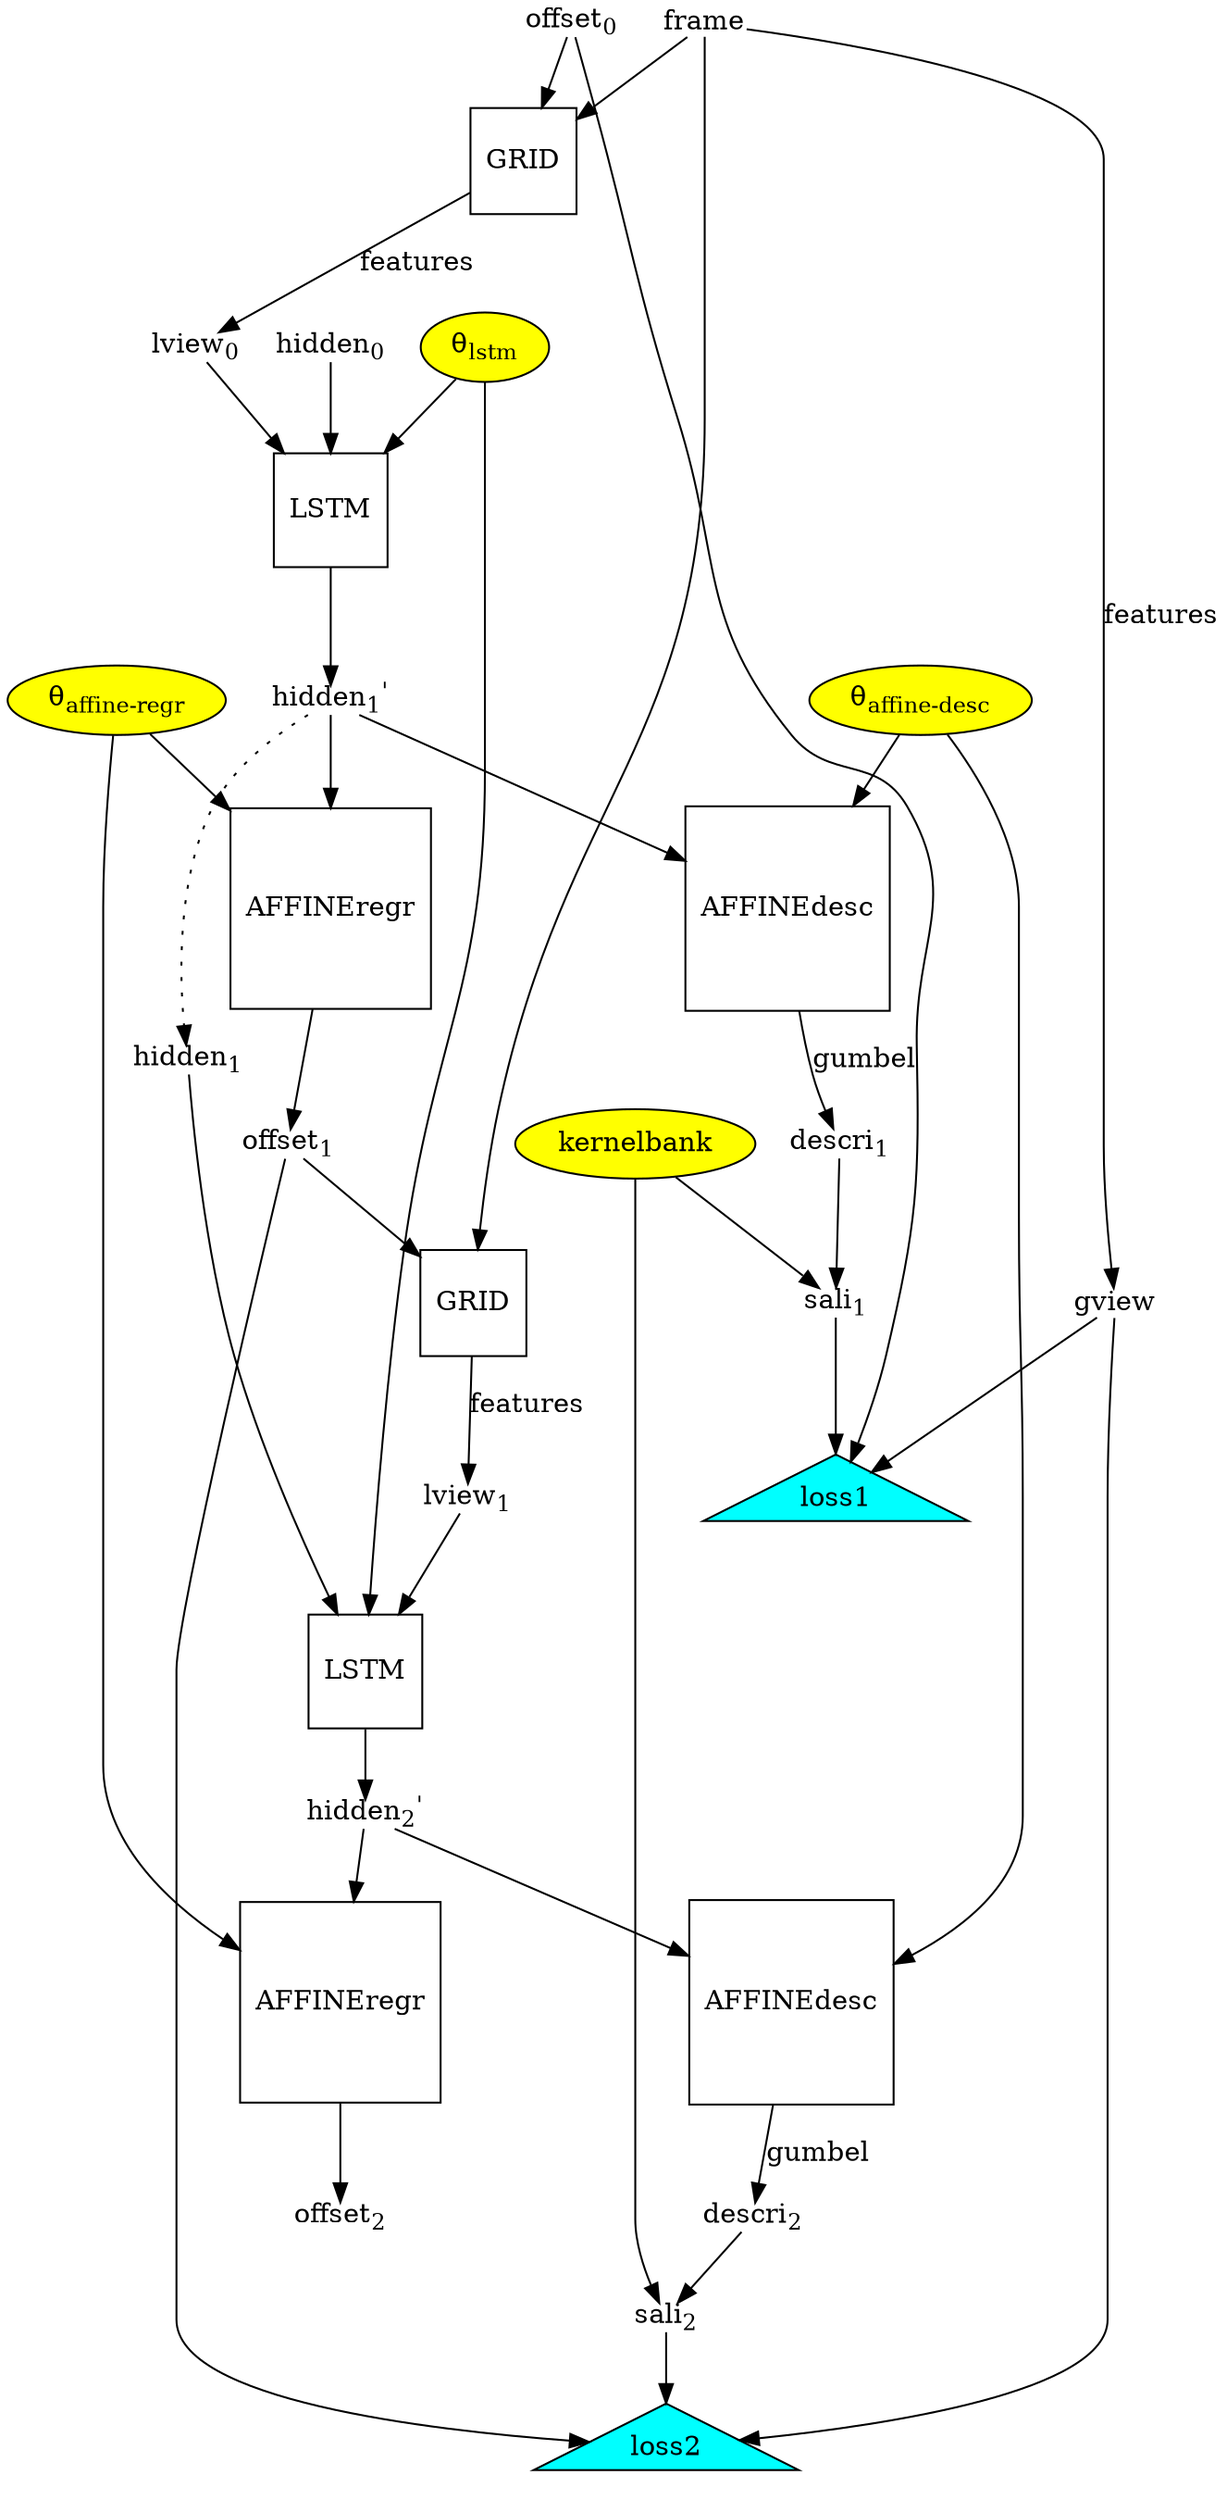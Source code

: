 digraph InterestingRegionComputationGraph {
	// units of time step 0
	grid0 [shape=square, label=GRID];
	lstm0 [shape=square, label=LSTM];
	affregr0 [shape=square, label=AFFINEregr];
	affdesc0 [shape=square, label=AFFINEdesc];
	// units of time step 1
	grid1 [shape=square, label=GRID];
	lstm1 [shape=square, label=LSTM];
	affregr1 [shape=square, label=AFFINEregr];
	affdesc1 [shape=square, label=AFFINEdesc];

	// constants
	f [label=frame, shape=plain];
	g [label=gview, shape=plain];

	// variables
	k [label=kernelbank, style=filled, fillcolor=yellow];
	tlstm [label=<&theta;<SUB>lstm</SUB>>, style=filled, fillcolor=yellow];
	taffregr [label=<&theta;<SUB>affine-regr</SUB>>, style=filled, fillcolor=yellow];
	taffdesc [label=<&theta;<SUB>affine-desc</SUB>>, style=filled, fillcolor=yellow];

	// other nodes
	o0 [label=<offset<SUB>0</SUB>>, shape=plain];
	o1 [label=<offset<SUB>1</SUB>>, shape=plain];
	l0 [label=<lview<SUB>0</SUB>>, shape=plain];
	l1 [label=<lview<SUB>1</SUB>>, shape=plain];
	h0 [label=<hidden<SUB>0</SUB>>, shape=plain];
	h1 [label=<hidden<SUB>1</SUB>>, shape=plain];
	h1p [label=<hidden<SUB>1</SUB><SUP>&#39;</SUP>>, shape=plain];
	h2p [label=<hidden<SUB>2</SUB><SUP>&#39;</SUP>>, shape=plain];
	o1 [label=<offset<SUB>1</SUB>>, shape=plain];
	o2 [label=<offset<SUB>2</SUB>>, shape=plain];
	d1 [label=<descri<SUB>1</SUB>>, shape=plain];
	d2 [label=<descri<SUB>2</SUB>>, shape=plain];
	s1 [label=<sali<SUB>1</SUB>>, shape=plain];
	s2 [label=<sali<SUB>2</SUB>>, shape=plain];
	lo1 [label=loss1, shape=triangle, style=filled, fillcolor=cyan];
	lo2 [label=loss2, shape=triangle, style=filled, fillcolor=cyan];

	f -> g [label=features];

	// time step 0 -> 1
	{f, o0} -> grid0;
	grid0 -> l0 [label=features];
	{tlstm, l0, h0} -> lstm0 -> h1p;
	{h1p, taffregr} -> affregr0 -> o1;
	{h1p, taffdesc} -> affdesc0;
	affdesc0 -> d1 [label=gumbel];
	{k, d1} -> s1;
	{o0, g, s1} -> lo1;

	// time step 1 -> 2
	h1p -> h1 [style=dotted];
	{f, o1} -> grid1;
	grid1 -> l1 [label=features];
	{tlstm, l1, h1} -> lstm1 -> h2p;
	{h2p, taffregr} -> affregr1 -> o2;
	{h2p, taffdesc} -> affdesc1;
	affdesc1 -> d2 [label=gumbel];
	{k, d2} -> s2;
	{o1, g, s2} -> lo2;
}
